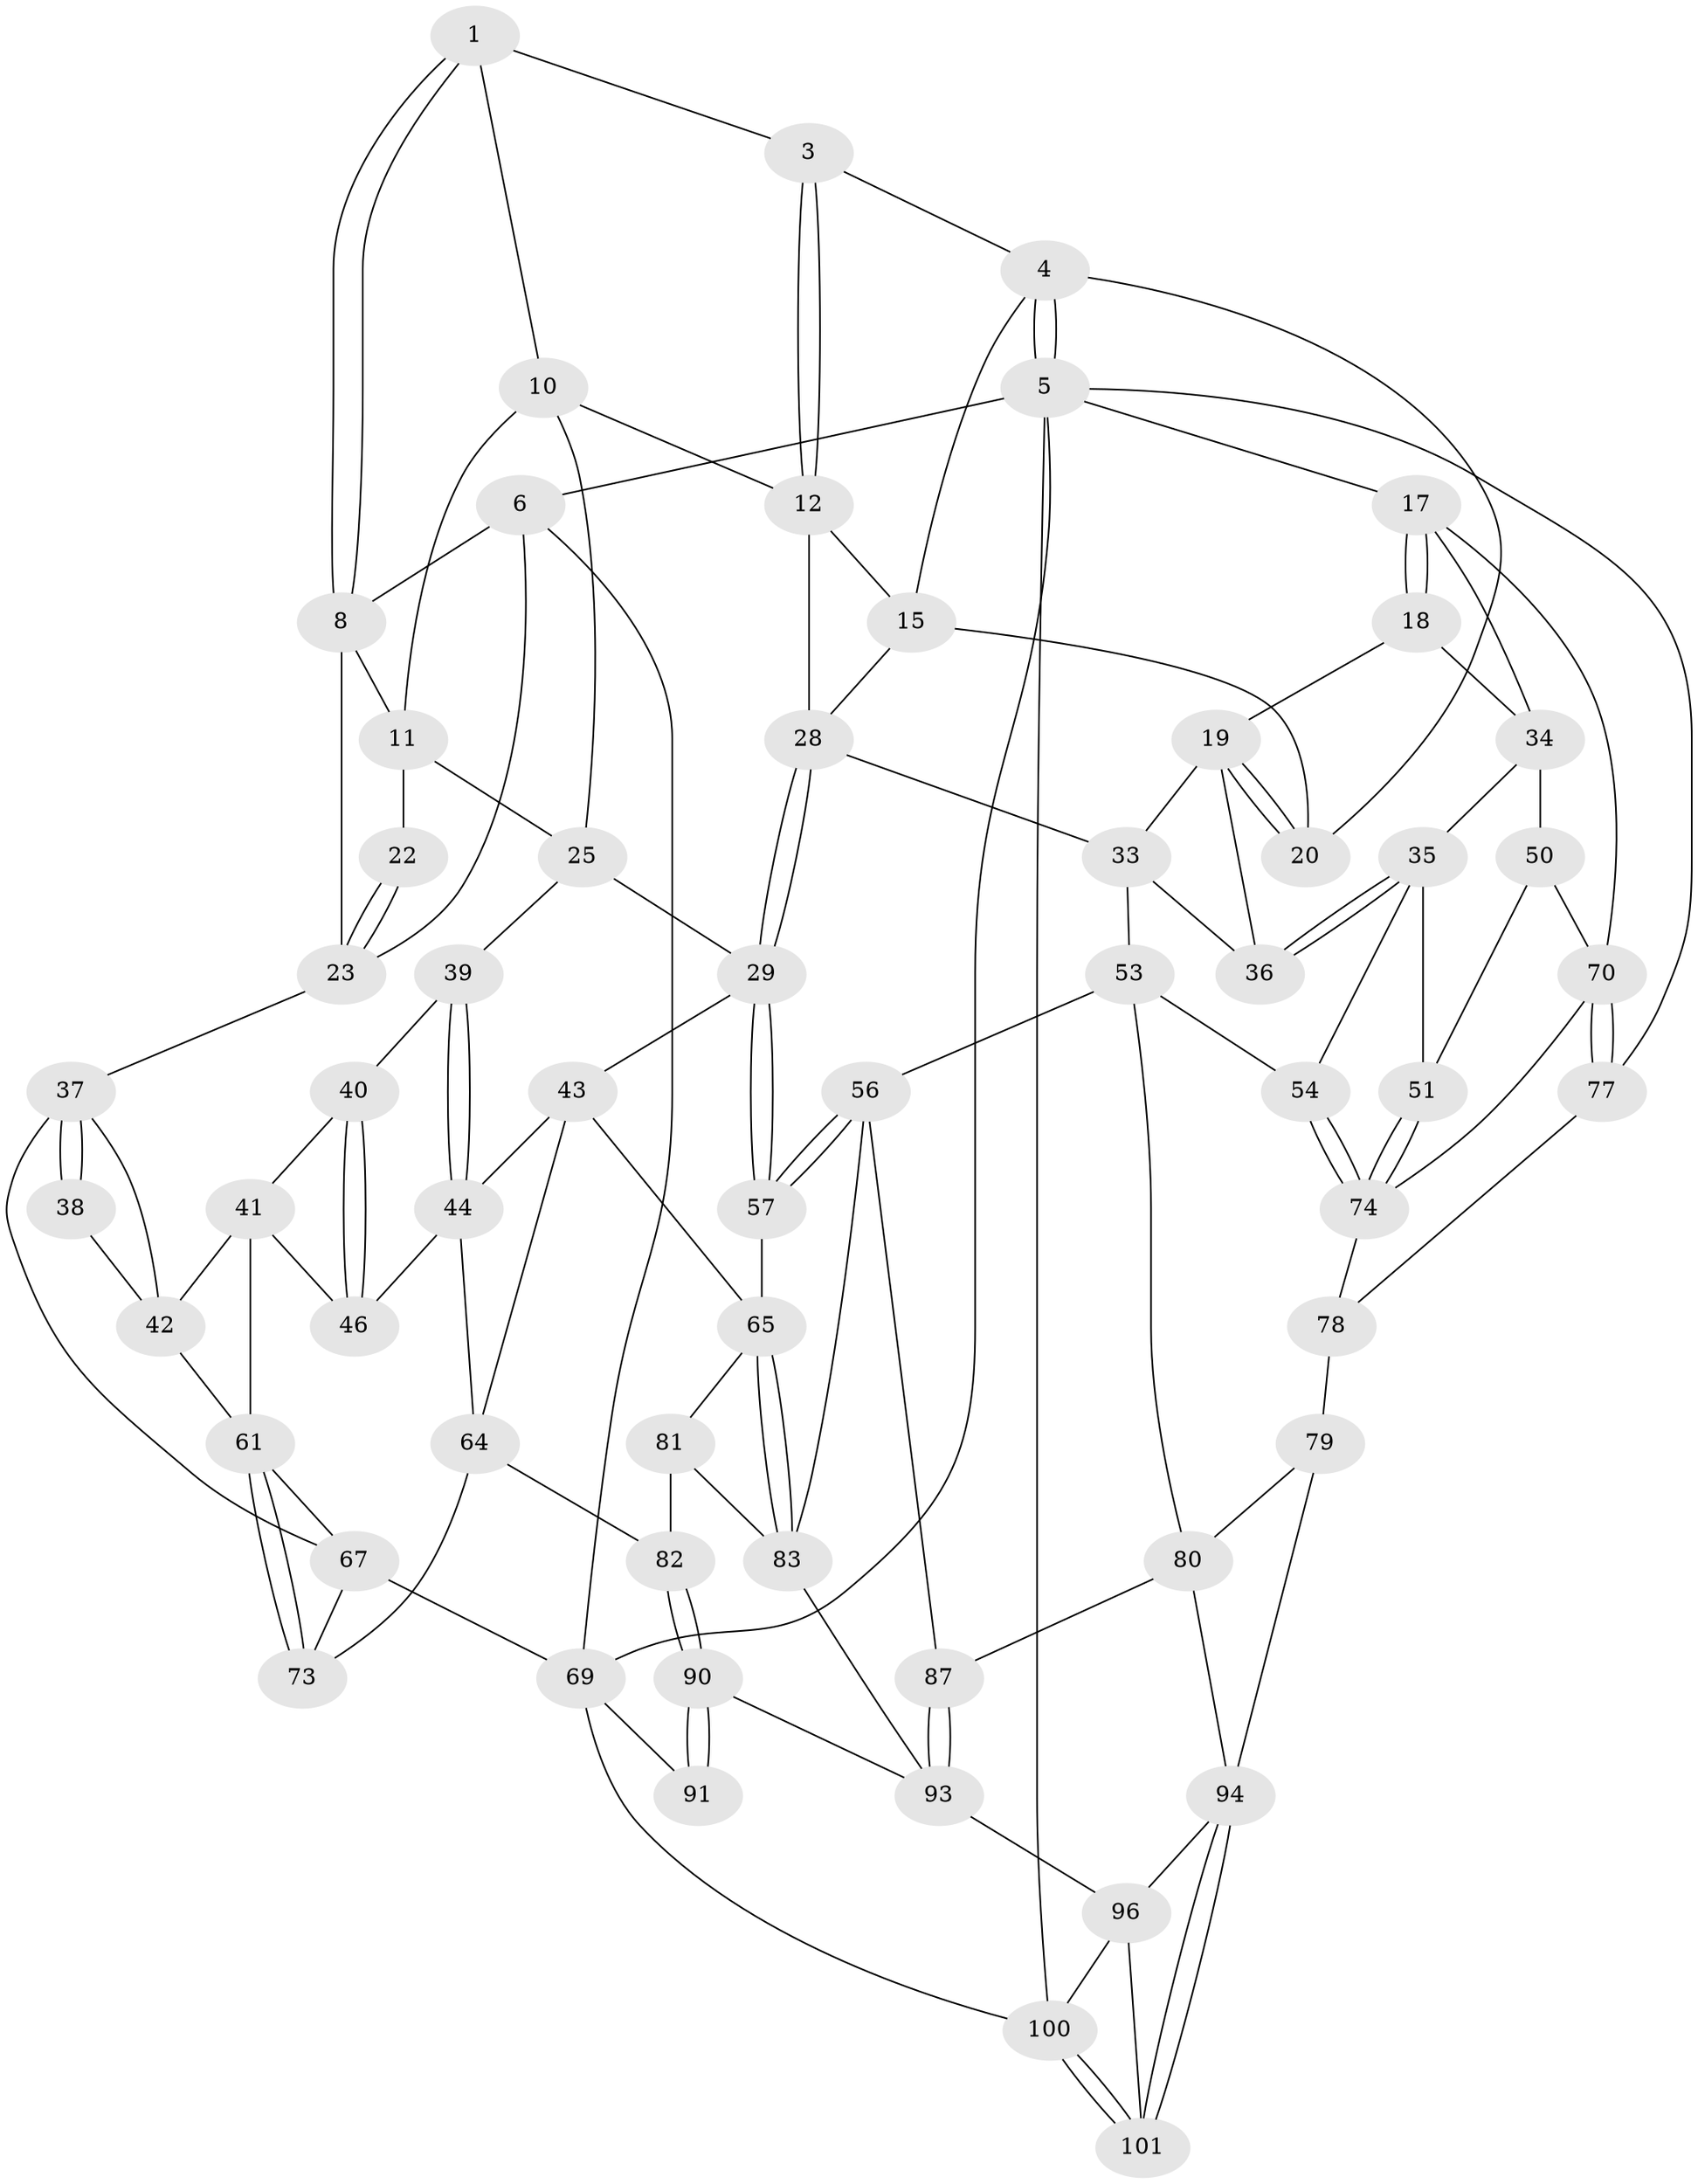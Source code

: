 // original degree distribution, {3: 0.029411764705882353, 4: 0.23529411764705882, 5: 0.5, 6: 0.23529411764705882}
// Generated by graph-tools (version 1.1) at 2025/38/02/21/25 10:38:58]
// undirected, 61 vertices, 133 edges
graph export_dot {
graph [start="1"]
  node [color=gray90,style=filled];
  1 [pos="+0.31170712429264935+0",super="+2"];
  3 [pos="+0.4775485410058616+0"];
  4 [pos="+0.6830680723164363+0",super="+14"];
  5 [pos="+1+0",super="+76"];
  6 [pos="+0+0",super="+7"];
  8 [pos="+0.20744168658292558+0.07457309994775486",super="+9"];
  10 [pos="+0.3398755273148397+0.08658532607950574",super="+13"];
  11 [pos="+0.3016300577172082+0.09123924436312847",super="+21"];
  12 [pos="+0.47901644986602954+0.11339211467204338",super="+16"];
  15 [pos="+0.5151583319494976+0.11169631036906742",super="+24"];
  17 [pos="+1+0",super="+49"];
  18 [pos="+0.8670693789122763+0.20385270957592186"];
  19 [pos="+0.8143094403490434+0.19591668286533348",super="+32"];
  20 [pos="+0.7156676249267838+0.12933968964927897"];
  22 [pos="+0.17025233078342022+0.24181176877598132"];
  23 [pos="+0.13057227867145302+0.11152330477977891",super="+27"];
  25 [pos="+0.34244581473203056+0.2103626521498692",super="+26"];
  28 [pos="+0.5041569679729796+0.311317730118006",super="+31"];
  29 [pos="+0.4991331683115699+0.31624417560981694",super="+30"];
  33 [pos="+0.5721046272697927+0.3115528049159303",super="+47"];
  34 [pos="+0.8799595593657542+0.34651779690458356",super="+48"];
  35 [pos="+0.8758153169875853+0.3514800254452542",super="+52"];
  36 [pos="+0.7487830153809197+0.4295972851200111"];
  37 [pos="+0+0.10898817878550006",super="+59"];
  38 [pos="+0.04153821103560907+0.24411588020178254"];
  39 [pos="+0.18727794720476165+0.29247522793991204"];
  40 [pos="+0.18087790443544455+0.30316697262502573"];
  41 [pos="+0.03562120622324423+0.3801424799803639",super="+58"];
  42 [pos="+0.03474379811033017+0.3802023947889637",super="+60"];
  43 [pos="+0.40309107618458406+0.35722811835812285",super="+63"];
  44 [pos="+0.3215030065614513+0.37293834772488144",super="+45"];
  46 [pos="+0.18142552927807748+0.4417904518786947"];
  50 [pos="+0.9510465516451534+0.4596835166267457"];
  51 [pos="+0.8882413720649147+0.49330415249342247"];
  53 [pos="+0.7295766270540868+0.5193567844383272",super="+55"];
  54 [pos="+0.7576385320522755+0.5321885989134834"];
  56 [pos="+0.5669932189126646+0.540622679064429",super="+85"];
  57 [pos="+0.5587055894908302+0.5354310050860347"];
  61 [pos="+0.11804123392279851+0.5306128718075248",super="+62"];
  64 [pos="+0.30285875089809966+0.5547217627227583",super="+72"];
  65 [pos="+0.44243036234387056+0.5711134617981096",super="+66"];
  67 [pos="+0+0.8685230745802903",super="+68"];
  69 [pos="+0+1",super="+92"];
  70 [pos="+1+0.6566063031584591",super="+71"];
  73 [pos="+0.178548475489447+0.6633372947436208"];
  74 [pos="+0.8285809770484214+0.5703979856007608",super="+75"];
  77 [pos="+1+0.9955403125730012"];
  78 [pos="+0.8517942879186866+0.6350575691944035",super="+88"];
  79 [pos="+0.8207358354967247+0.7177720869959671",super="+89"];
  80 [pos="+0.7055774932766578+0.7515319254283962",super="+86"];
  81 [pos="+0.36554129156204845+0.7692514515394273"];
  82 [pos="+0.32198709322460356+0.7739295762291292"];
  83 [pos="+0.4678013346303393+0.7692028049855167",super="+84"];
  87 [pos="+0.5971397177488277+0.7276364665470668"];
  90 [pos="+0.3202460740687215+0.7778013439001554",super="+99"];
  91 [pos="+0.09305844514115647+1"];
  93 [pos="+0.5229675535848655+1",super="+98"];
  94 [pos="+0.7925723489056321+0.8833214106878478",super="+95"];
  96 [pos="+0.6743197391575867+0.9225143603442999",super="+97"];
  100 [pos="+1+1",super="+102"];
  101 [pos="+0.9066110991190345+1"];
  1 -- 8;
  1 -- 8;
  1 -- 10;
  1 -- 3;
  3 -- 4;
  3 -- 12;
  3 -- 12;
  4 -- 5;
  4 -- 5;
  4 -- 20;
  4 -- 15;
  5 -- 6;
  5 -- 17;
  5 -- 100;
  5 -- 77;
  5 -- 69;
  6 -- 69;
  6 -- 23;
  6 -- 8;
  8 -- 11;
  8 -- 23;
  10 -- 11;
  10 -- 25;
  10 -- 12;
  11 -- 25;
  11 -- 22;
  12 -- 28;
  12 -- 15;
  15 -- 20;
  15 -- 28;
  17 -- 18;
  17 -- 18;
  17 -- 34;
  17 -- 70;
  18 -- 19;
  18 -- 34;
  19 -- 20;
  19 -- 20;
  19 -- 33;
  19 -- 36;
  22 -- 23;
  22 -- 23;
  23 -- 37;
  25 -- 29;
  25 -- 39;
  28 -- 29;
  28 -- 29;
  28 -- 33;
  29 -- 57;
  29 -- 57;
  29 -- 43;
  33 -- 36;
  33 -- 53;
  34 -- 35;
  34 -- 50;
  35 -- 36;
  35 -- 36;
  35 -- 51;
  35 -- 54;
  37 -- 38;
  37 -- 38;
  37 -- 42;
  37 -- 67;
  38 -- 42;
  39 -- 40;
  39 -- 44;
  39 -- 44;
  40 -- 41;
  40 -- 46;
  40 -- 46;
  41 -- 42;
  41 -- 61;
  41 -- 46;
  42 -- 61;
  43 -- 44;
  43 -- 64;
  43 -- 65;
  44 -- 64;
  44 -- 46;
  50 -- 51;
  50 -- 70;
  51 -- 74;
  51 -- 74;
  53 -- 54;
  53 -- 56;
  53 -- 80;
  54 -- 74;
  54 -- 74;
  56 -- 57;
  56 -- 57;
  56 -- 83;
  56 -- 87;
  57 -- 65;
  61 -- 73;
  61 -- 73;
  61 -- 67;
  64 -- 73;
  64 -- 82;
  65 -- 83;
  65 -- 83;
  65 -- 81;
  67 -- 73;
  67 -- 69;
  69 -- 91;
  69 -- 100;
  70 -- 77;
  70 -- 77;
  70 -- 74;
  74 -- 78;
  77 -- 78;
  78 -- 79 [weight=2];
  79 -- 80;
  79 -- 94;
  80 -- 94;
  80 -- 87;
  81 -- 82;
  81 -- 83;
  82 -- 90;
  82 -- 90;
  83 -- 93;
  87 -- 93;
  87 -- 93;
  90 -- 91 [weight=2];
  90 -- 91;
  90 -- 93;
  93 -- 96;
  94 -- 101;
  94 -- 101;
  94 -- 96;
  96 -- 101;
  96 -- 100;
  100 -- 101;
  100 -- 101;
}
